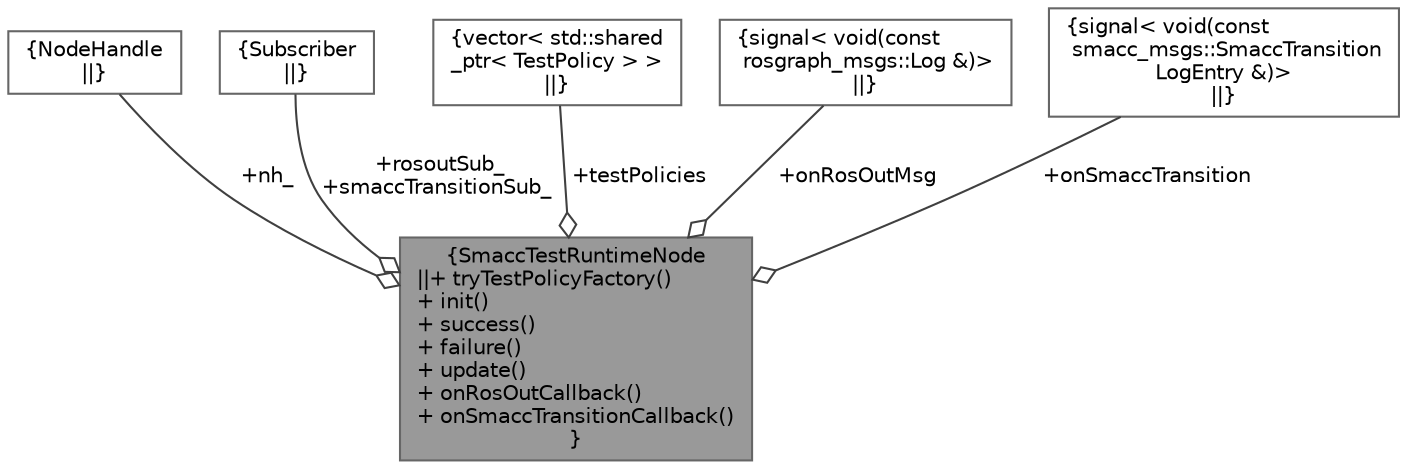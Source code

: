 digraph "SmaccTestRuntimeNode"
{
 // LATEX_PDF_SIZE
  bgcolor="transparent";
  edge [fontname=Helvetica,fontsize=10,labelfontname=Helvetica,labelfontsize=10];
  node [fontname=Helvetica,fontsize=10,shape=box,height=0.2,width=0.4];
  Node1 [label="{SmaccTestRuntimeNode\n||+ tryTestPolicyFactory()\l+ init()\l+ success()\l+ failure()\l+ update()\l+ onRosOutCallback()\l+ onSmaccTransitionCallback()\l}",height=0.2,width=0.4,color="gray40", fillcolor="grey60", style="filled", fontcolor="black",tooltip=" "];
  Node2 -> Node1 [color="grey25",style="solid",label=" +nh_" ,arrowhead="odiamond"];
  Node2 [label="{NodeHandle\n||}",height=0.2,width=0.4,color="gray40", fillcolor="white", style="filled",tooltip=" "];
  Node3 -> Node1 [color="grey25",style="solid",label=" +rosoutSub_\n+smaccTransitionSub_" ,arrowhead="odiamond"];
  Node3 [label="{Subscriber\n||}",height=0.2,width=0.4,color="gray40", fillcolor="white", style="filled",tooltip=" "];
  Node4 -> Node1 [color="grey25",style="solid",label=" +testPolicies" ,arrowhead="odiamond"];
  Node4 [label="{vector\< std::shared\l_ptr\< TestPolicy \> \>\n||}",height=0.2,width=0.4,color="gray40", fillcolor="white", style="filled",tooltip=" "];
  Node5 -> Node1 [color="grey25",style="solid",label=" +onRosOutMsg" ,arrowhead="odiamond"];
  Node5 [label="{signal\< void(const\l rosgraph_msgs::Log &)\>\n||}",height=0.2,width=0.4,color="gray40", fillcolor="white", style="filled",tooltip=" "];
  Node6 -> Node1 [color="grey25",style="solid",label=" +onSmaccTransition" ,arrowhead="odiamond"];
  Node6 [label="{signal\< void(const\l smacc_msgs::SmaccTransition\lLogEntry &)\>\n||}",height=0.2,width=0.4,color="gray40", fillcolor="white", style="filled",tooltip=" "];
}
